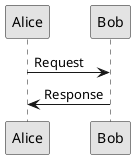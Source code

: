 @startuml

/' this is a comment block in plantuml
some example style, get rid of yellow and red colors http://plantuml.com/skinparam.html
skinparam backgroundColor transparent
skinparam sequenceParticipantBorderColor #220000
skinparam sequenceParticipantBackgroundColor #FFFFEE
skinparam sequenceArrowColor #220000
skinparam sequenceBoxLineColor black
skinparam  sequenceLifeLineBorderColor black
'/
' this is a single line comment

' -- the faster way --
skinparam monochrome true
' the actual sequence actor -> actor : message
Alice -> Bob:  Request
Bob -> Alice:  Response

@enduml